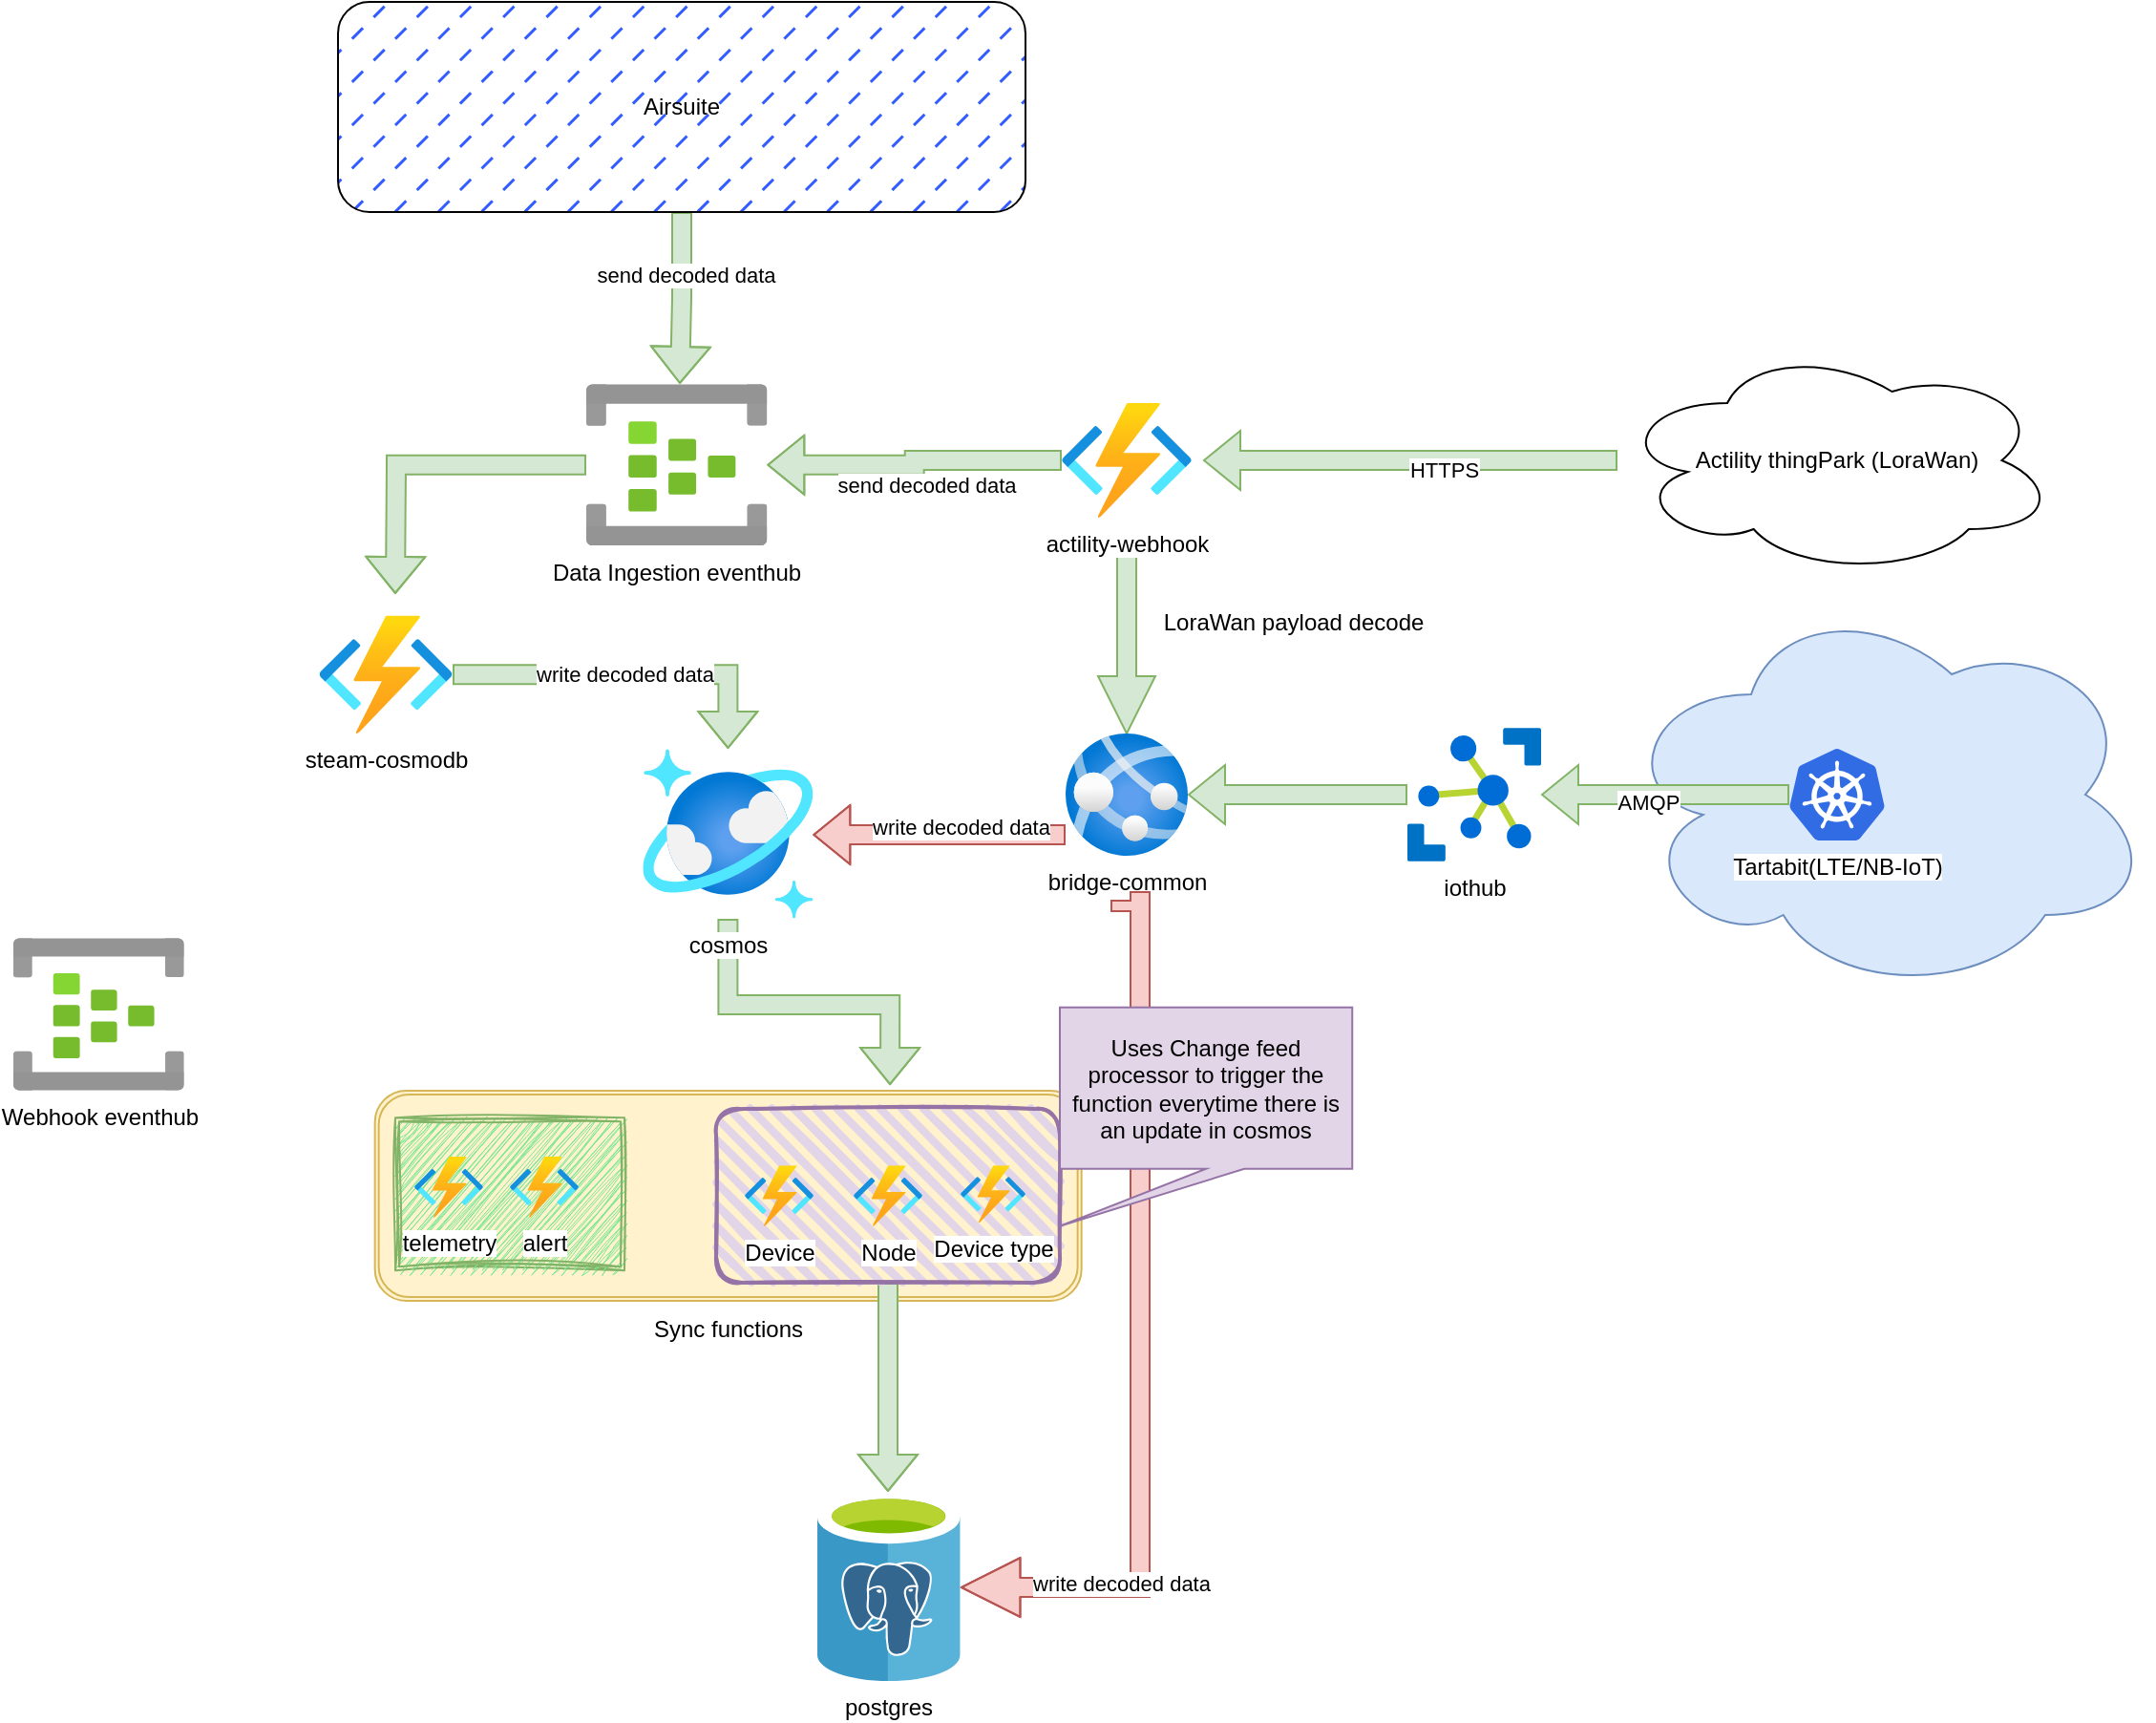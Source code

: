 <mxfile version="24.3.1" type="github">
  <diagram name="Page-1" id="HTUhq75xzCdrkmpdIbcB">
    <mxGraphModel dx="2142" dy="769" grid="1" gridSize="10" guides="1" tooltips="1" connect="1" arrows="1" fold="1" page="1" pageScale="1" pageWidth="850" pageHeight="1100" math="0" shadow="0">
      <root>
        <mxCell id="0" />
        <mxCell id="1" parent="0" />
        <mxCell id="mnNxy6jQzhcaSt8DhOdr-73" value="" style="shape=ext;double=1;rounded=1;whiteSpace=wrap;html=1;fillColor=#fff2cc;strokeColor=#d6b656;" vertex="1" parent="1">
          <mxGeometry x="9.33" y="720" width="370" height="110" as="geometry" />
        </mxCell>
        <mxCell id="mnNxy6jQzhcaSt8DhOdr-94" value="" style="shape=ext;double=1;rounded=0;whiteSpace=wrap;html=1;fillColor=#79E896;fillStyle=auto;strokeColor=#82b366;arcSize=7;sketch=1;curveFitting=1;jiggle=2;" vertex="1" parent="1">
          <mxGeometry x="20.0" y="734.12" width="120" height="80" as="geometry" />
        </mxCell>
        <mxCell id="mnNxy6jQzhcaSt8DhOdr-87" style="edgeStyle=orthogonalEdgeStyle;rounded=0;orthogonalLoop=1;jettySize=auto;html=1;entryX=0.729;entryY=-0.027;entryDx=0;entryDy=0;entryPerimeter=0;shape=flexArrow;fillColor=#d5e8d4;strokeColor=#82b366;" edge="1" parent="1" source="mnNxy6jQzhcaSt8DhOdr-5" target="mnNxy6jQzhcaSt8DhOdr-73">
          <mxGeometry relative="1" as="geometry" />
        </mxCell>
        <mxCell id="mnNxy6jQzhcaSt8DhOdr-88" style="edgeStyle=orthogonalEdgeStyle;rounded=0;orthogonalLoop=1;jettySize=auto;html=1;shape=flexArrow;fillColor=#d5e8d4;strokeColor=#82b366;" edge="1" parent="1" source="mnNxy6jQzhcaSt8DhOdr-82" target="mnNxy6jQzhcaSt8DhOdr-6">
          <mxGeometry relative="1" as="geometry">
            <Array as="points">
              <mxPoint x="278" y="910" />
              <mxPoint x="278" y="910" />
            </Array>
          </mxGeometry>
        </mxCell>
        <mxCell id="mnNxy6jQzhcaSt8DhOdr-82" value="" style="rounded=1;whiteSpace=wrap;html=1;strokeWidth=2;fillWeight=4;hachureGap=8;hachureAngle=45;fillColor=#e1d5e7;sketch=1;strokeColor=#9673a6;" vertex="1" parent="1">
          <mxGeometry x="188" y="729.56" width="180" height="90.88" as="geometry" />
        </mxCell>
        <mxCell id="mnNxy6jQzhcaSt8DhOdr-34" style="edgeStyle=orthogonalEdgeStyle;rounded=0;orthogonalLoop=1;jettySize=auto;html=1;fillColor=#d5e8d4;strokeColor=#82b366;shape=arrow;" edge="1" parent="1" target="mnNxy6jQzhcaSt8DhOdr-2">
          <mxGeometry relative="1" as="geometry">
            <mxPoint x="403" y="430" as="sourcePoint" />
            <mxPoint x="460" y="270" as="targetPoint" />
            <Array as="points" />
          </mxGeometry>
        </mxCell>
        <mxCell id="mnNxy6jQzhcaSt8DhOdr-14" value="" style="ellipse;shape=cloud;whiteSpace=wrap;html=1;fillColor=#dae8fc;strokeColor=#6c8ebf;" vertex="1" parent="1">
          <mxGeometry x="660" y="460" width="280" height="210" as="geometry" />
        </mxCell>
        <mxCell id="mnNxy6jQzhcaSt8DhOdr-3" style="edgeStyle=orthogonalEdgeStyle;rounded=0;orthogonalLoop=1;jettySize=auto;html=1;shape=flexArrow;fillColor=#d5e8d4;strokeColor=#82b366;" edge="1" parent="1" source="mnNxy6jQzhcaSt8DhOdr-1" target="mnNxy6jQzhcaSt8DhOdr-2">
          <mxGeometry relative="1" as="geometry" />
        </mxCell>
        <mxCell id="mnNxy6jQzhcaSt8DhOdr-1" value="iothub" style="image;sketch=0;aspect=fixed;html=1;points=[];align=center;fontSize=12;image=img/lib/mscae/Azure_IoT_Hub.svg;strokeColor=#0A0A0A;" vertex="1" parent="1">
          <mxGeometry x="550" y="530" width="70" height="70" as="geometry" />
        </mxCell>
        <mxCell id="mnNxy6jQzhcaSt8DhOdr-2" value="bridge-common" style="image;aspect=fixed;html=1;points=[];align=center;fontSize=12;image=img/lib/azure2/containers/App_Services.svg;" vertex="1" parent="1">
          <mxGeometry x="371" y="533" width="64" height="64" as="geometry" />
        </mxCell>
        <mxCell id="mnNxy6jQzhcaSt8DhOdr-92" style="edgeStyle=orthogonalEdgeStyle;rounded=0;orthogonalLoop=1;jettySize=auto;html=1;shape=flexArrow;fillColor=#d5e8d4;strokeColor=#82b366;" edge="1" parent="1" source="mnNxy6jQzhcaSt8DhOdr-4">
          <mxGeometry relative="1" as="geometry">
            <mxPoint x="20" y="460" as="targetPoint" />
          </mxGeometry>
        </mxCell>
        <mxCell id="mnNxy6jQzhcaSt8DhOdr-4" value="Data Ingestion eventhub" style="image;aspect=fixed;html=1;points=[];align=center;fontSize=12;image=img/lib/azure2/analytics/Event_Hubs.svg;" vertex="1" parent="1">
          <mxGeometry x="120" y="350" width="94.67" height="84.78" as="geometry" />
        </mxCell>
        <mxCell id="mnNxy6jQzhcaSt8DhOdr-26" style="edgeStyle=orthogonalEdgeStyle;rounded=0;orthogonalLoop=1;jettySize=auto;html=1;shape=flexArrow;fillColor=#d5e8d4;strokeColor=#82b366;" edge="1" parent="1" source="mnNxy6jQzhcaSt8DhOdr-9" target="mnNxy6jQzhcaSt8DhOdr-4">
          <mxGeometry relative="1" as="geometry">
            <mxPoint x="150" y="440" as="targetPoint" />
          </mxGeometry>
        </mxCell>
        <mxCell id="mnNxy6jQzhcaSt8DhOdr-27" value="send decoded data" style="edgeLabel;html=1;align=center;verticalAlign=middle;resizable=0;points=[];" vertex="1" connectable="0" parent="mnNxy6jQzhcaSt8DhOdr-26">
          <mxGeometry x="0.141" y="2" relative="1" as="geometry">
            <mxPoint x="16" y="8" as="offset" />
          </mxGeometry>
        </mxCell>
        <mxCell id="mnNxy6jQzhcaSt8DhOdr-9" value="actility-webhook" style="image;aspect=fixed;html=1;points=[];align=center;fontSize=12;image=img/lib/azure2/iot/Function_Apps.svg;" vertex="1" parent="1">
          <mxGeometry x="369" y="360" width="68" height="60" as="geometry" />
        </mxCell>
        <mxCell id="mnNxy6jQzhcaSt8DhOdr-13" style="edgeStyle=orthogonalEdgeStyle;rounded=0;orthogonalLoop=1;jettySize=auto;html=1;shape=flexArrow;fillColor=#d5e8d4;strokeColor=#82b366;" edge="1" parent="1" source="mnNxy6jQzhcaSt8DhOdr-10" target="mnNxy6jQzhcaSt8DhOdr-1">
          <mxGeometry relative="1" as="geometry" />
        </mxCell>
        <mxCell id="mnNxy6jQzhcaSt8DhOdr-17" value="AMQP" style="edgeLabel;html=1;align=center;verticalAlign=middle;resizable=0;points=[];" vertex="1" connectable="0" parent="mnNxy6jQzhcaSt8DhOdr-13">
          <mxGeometry x="0.145" y="4" relative="1" as="geometry">
            <mxPoint as="offset" />
          </mxGeometry>
        </mxCell>
        <mxCell id="mnNxy6jQzhcaSt8DhOdr-10" value="Tartabit(LTE/NB-IoT)" style="image;sketch=0;aspect=fixed;html=1;points=[];align=center;fontSize=12;image=img/lib/mscae/Kubernetes.svg;" vertex="1" parent="1">
          <mxGeometry x="750" y="541" width="50" height="48" as="geometry" />
        </mxCell>
        <mxCell id="mnNxy6jQzhcaSt8DhOdr-15" value="Actility thingPark (LoraWan)" style="ellipse;shape=cloud;whiteSpace=wrap;html=1;" vertex="1" parent="1">
          <mxGeometry x="660" y="330" width="230" height="120" as="geometry" />
        </mxCell>
        <mxCell id="mnNxy6jQzhcaSt8DhOdr-16" style="edgeStyle=orthogonalEdgeStyle;rounded=0;orthogonalLoop=1;jettySize=auto;html=1;entryX=1.088;entryY=0.5;entryDx=0;entryDy=0;entryPerimeter=0;shape=flexArrow;fillColor=#d5e8d4;strokeColor=#82b366;" edge="1" parent="1" source="mnNxy6jQzhcaSt8DhOdr-15" target="mnNxy6jQzhcaSt8DhOdr-9">
          <mxGeometry relative="1" as="geometry" />
        </mxCell>
        <mxCell id="mnNxy6jQzhcaSt8DhOdr-18" value="HTTPS" style="edgeLabel;html=1;align=center;verticalAlign=middle;resizable=0;points=[];" vertex="1" connectable="0" parent="mnNxy6jQzhcaSt8DhOdr-16">
          <mxGeometry x="-0.163" y="5" relative="1" as="geometry">
            <mxPoint as="offset" />
          </mxGeometry>
        </mxCell>
        <mxCell id="mnNxy6jQzhcaSt8DhOdr-23" value="LoraWan payload decode" style="text;html=1;align=center;verticalAlign=middle;resizable=0;points=[];autosize=1;strokeColor=none;fillColor=none;" vertex="1" parent="1">
          <mxGeometry x="410" y="460" width="160" height="30" as="geometry" />
        </mxCell>
        <mxCell id="mnNxy6jQzhcaSt8DhOdr-37" value="Device" style="image;aspect=fixed;html=1;points=[];align=center;fontSize=12;image=img/lib/azure2/iot/Function_Apps.svg;" vertex="1" parent="1">
          <mxGeometry x="203" y="759.12" width="36" height="31.76" as="geometry" />
        </mxCell>
        <mxCell id="mnNxy6jQzhcaSt8DhOdr-53" style="edgeStyle=orthogonalEdgeStyle;rounded=0;orthogonalLoop=1;jettySize=auto;html=1;shape=flexArrow;fillColor=#d5e8d4;strokeColor=#82b366;" edge="1" parent="1" source="mnNxy6jQzhcaSt8DhOdr-52">
          <mxGeometry relative="1" as="geometry">
            <mxPoint x="169" y="350" as="targetPoint" />
          </mxGeometry>
        </mxCell>
        <mxCell id="mnNxy6jQzhcaSt8DhOdr-60" value="send decoded data" style="edgeLabel;html=1;align=center;verticalAlign=middle;resizable=0;points=[];" vertex="1" connectable="0" parent="mnNxy6jQzhcaSt8DhOdr-53">
          <mxGeometry x="-0.271" y="2" relative="1" as="geometry">
            <mxPoint as="offset" />
          </mxGeometry>
        </mxCell>
        <mxCell id="mnNxy6jQzhcaSt8DhOdr-52" value="Airsuite" style="rounded=1;whiteSpace=wrap;html=1;gradientColor=none;fillStyle=dashed;fillColor=#335CFF;" vertex="1" parent="1">
          <mxGeometry x="-10" y="150" width="360" height="110" as="geometry" />
        </mxCell>
        <mxCell id="mnNxy6jQzhcaSt8DhOdr-62" value="Webhook eventhub" style="image;aspect=fixed;html=1;points=[];align=center;fontSize=12;image=img/lib/azure2/analytics/Event_Hubs.svg;" vertex="1" parent="1">
          <mxGeometry x="-180" y="640" width="89.33" height="80" as="geometry" />
        </mxCell>
        <mxCell id="mnNxy6jQzhcaSt8DhOdr-63" value="" style="edgeStyle=orthogonalEdgeStyle;rounded=0;orthogonalLoop=1;jettySize=auto;html=1;shape=flexArrow;fillColor=#f8cecc;strokeColor=#b85450;" edge="1" parent="1" source="mnNxy6jQzhcaSt8DhOdr-2" target="mnNxy6jQzhcaSt8DhOdr-5">
          <mxGeometry relative="1" as="geometry">
            <mxPoint x="400" y="597" as="sourcePoint" />
            <mxPoint x="-45" y="646" as="targetPoint" />
            <Array as="points">
              <mxPoint x="340" y="586" />
              <mxPoint x="340" y="586" />
            </Array>
          </mxGeometry>
        </mxCell>
        <mxCell id="mnNxy6jQzhcaSt8DhOdr-65" value="write decoded data" style="edgeLabel;html=1;align=center;verticalAlign=middle;resizable=0;points=[];" vertex="1" connectable="0" parent="mnNxy6jQzhcaSt8DhOdr-63">
          <mxGeometry x="0.162" y="-4" relative="1" as="geometry">
            <mxPoint x="22" as="offset" />
          </mxGeometry>
        </mxCell>
        <mxCell id="mnNxy6jQzhcaSt8DhOdr-5" value="cosmos" style="image;aspect=fixed;html=1;points=[];align=center;fontSize=12;image=img/lib/azure2/databases/Azure_Cosmos_DB.svg;" vertex="1" parent="1">
          <mxGeometry x="149.67" y="541" width="89" height="89" as="geometry" />
        </mxCell>
        <mxCell id="mnNxy6jQzhcaSt8DhOdr-93" style="edgeStyle=orthogonalEdgeStyle;rounded=0;orthogonalLoop=1;jettySize=auto;html=1;shape=flexArrow;fillColor=#d5e8d4;strokeColor=#82b366;" edge="1" parent="1" source="mnNxy6jQzhcaSt8DhOdr-71" target="mnNxy6jQzhcaSt8DhOdr-5">
          <mxGeometry relative="1" as="geometry" />
        </mxCell>
        <mxCell id="mnNxy6jQzhcaSt8DhOdr-71" value="steam-cosmodb" style="image;aspect=fixed;html=1;points=[];align=center;fontSize=12;image=img/lib/azure2/iot/Function_Apps.svg;" vertex="1" parent="1">
          <mxGeometry x="-20" y="471.24" width="70" height="61.76" as="geometry" />
        </mxCell>
        <mxCell id="mnNxy6jQzhcaSt8DhOdr-74" value="Sync functions" style="text;html=1;align=center;verticalAlign=middle;resizable=0;points=[];autosize=1;strokeColor=none;fillColor=none;" vertex="1" parent="1">
          <mxGeometry x="144.17" y="830" width="100" height="30" as="geometry" />
        </mxCell>
        <mxCell id="mnNxy6jQzhcaSt8DhOdr-76" value="Node" style="image;aspect=fixed;html=1;points=[];align=center;fontSize=12;image=img/lib/azure2/iot/Function_Apps.svg;" vertex="1" parent="1">
          <mxGeometry x="260" y="759.12" width="36" height="31.76" as="geometry" />
        </mxCell>
        <mxCell id="mnNxy6jQzhcaSt8DhOdr-78" value="Device type" style="image;aspect=fixed;html=1;points=[];align=center;fontSize=12;image=img/lib/azure2/iot/Function_Apps.svg;" vertex="1" parent="1">
          <mxGeometry x="315.99" y="759.12" width="34.01" height="30" as="geometry" />
        </mxCell>
        <mxCell id="mnNxy6jQzhcaSt8DhOdr-79" value="telemetry" style="image;aspect=fixed;html=1;points=[];align=center;fontSize=12;image=img/lib/azure2/iot/Function_Apps.svg;" vertex="1" parent="1">
          <mxGeometry x="30" y="754.56" width="36" height="31.76" as="geometry" />
        </mxCell>
        <mxCell id="mnNxy6jQzhcaSt8DhOdr-81" value="alert" style="image;aspect=fixed;html=1;points=[];align=center;fontSize=12;image=img/lib/azure2/iot/Function_Apps.svg;" vertex="1" parent="1">
          <mxGeometry x="80" y="754.56" width="36" height="31.76" as="geometry" />
        </mxCell>
        <mxCell id="mnNxy6jQzhcaSt8DhOdr-89" value="" style="edgeStyle=orthogonalEdgeStyle;rounded=0;orthogonalLoop=1;jettySize=auto;html=1;shape=flexArrow;fillColor=#f8cecc;strokeColor=#b85450;width=10;endSize=9.92;" edge="1" parent="1">
          <mxGeometry relative="1" as="geometry">
            <mxPoint x="400" y="620" as="sourcePoint" />
            <mxPoint x="315.99" y="980" as="targetPoint" />
            <Array as="points">
              <mxPoint x="400" y="621" />
              <mxPoint x="410" y="621" />
              <mxPoint x="410" y="980" />
            </Array>
          </mxGeometry>
        </mxCell>
        <mxCell id="mnNxy6jQzhcaSt8DhOdr-91" value="write decoded data" style="edgeLabel;html=1;align=center;verticalAlign=middle;resizable=0;points=[];" vertex="1" connectable="0" parent="mnNxy6jQzhcaSt8DhOdr-89">
          <mxGeometry x="0.638" y="-2" relative="1" as="geometry">
            <mxPoint as="offset" />
          </mxGeometry>
        </mxCell>
        <mxCell id="mnNxy6jQzhcaSt8DhOdr-6" value="postgres" style="image;sketch=0;aspect=fixed;html=1;points=[];align=center;fontSize=12;image=img/lib/mscae/Azure_Database_for_PostgreSQL_servers.svg;" vertex="1" parent="1">
          <mxGeometry x="240.75" y="930" width="75.24" height="99" as="geometry" />
        </mxCell>
        <mxCell id="mnNxy6jQzhcaSt8DhOdr-67" value="Uses Change feed processor to trigger the function everytime there is an update in cosmos" style="shape=callout;whiteSpace=wrap;html=1;perimeter=calloutPerimeter;position2=0;fillColor=#e1d5e7;strokeColor=#9673a6;" vertex="1" parent="1">
          <mxGeometry x="368" y="676.32" width="153.12" height="114.56" as="geometry" />
        </mxCell>
        <mxCell id="mnNxy6jQzhcaSt8DhOdr-95" value="write decoded data" style="edgeLabel;html=1;align=center;verticalAlign=middle;resizable=0;points=[];" vertex="1" connectable="0" parent="1">
          <mxGeometry x="140" y="502.12" as="geometry" />
        </mxCell>
      </root>
    </mxGraphModel>
  </diagram>
</mxfile>
